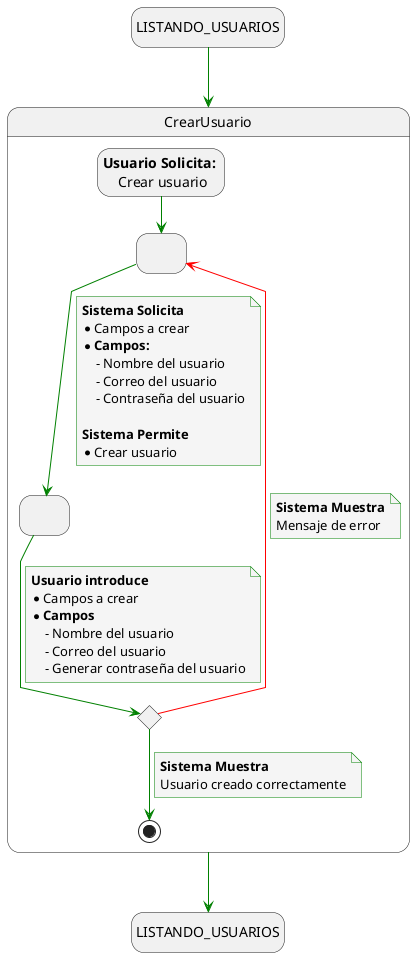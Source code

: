 @startuml crear_usuario

skinparam {
  NoteBackgroundColor #whiteSmoke
  ArrowColor #green
  NoteBorderColor #green
  linetype polyline
}

hide empty description

state startState as "LISTANDO_USUARIOS"
state endState as "LISTANDO_USUARIOS"

startState --> CrearUsuario
CrearUsuario --> endState

state CrearUsuario {
    state solicitudCrearUsuario as " "
    state envioCrearUsuario as " "
    state revisionCrearUsuario <<choice>>
    state usuarioSolicita as "<b>Usuario Solicita:</b> \n Crear usuario"

    usuarioSolicita --> solicitudCrearUsuario
    solicitudCrearUsuario --> envioCrearUsuario
    note on link
        <b>Sistema Solicita</b>
        * Campos a crear
        * <b>Campos:</b>
            - Nombre del usuario
            - Correo del usuario
            - Contraseña del usuario

        <b>Sistema Permite</b>
        * Crear usuario
    end note

    envioCrearUsuario --> revisionCrearUsuario
    note on link
        <b>Usuario introduce</b>
        * Campos a crear
        * <b>Campos</b>
            - Nombre del usuario
            - Correo del usuario
            - Generar contraseña del usuario
    end note

    revisionCrearUsuario -[#red]-> solicitudCrearUsuario
    note on link
        <b>Sistema Muestra</b>
        Mensaje de error
    end note

   revisionCrearUsuario --> [*]
    note on link
        <b>Sistema Muestra</b>
        Usuario creado correctamente
    end note
}

@enduml
